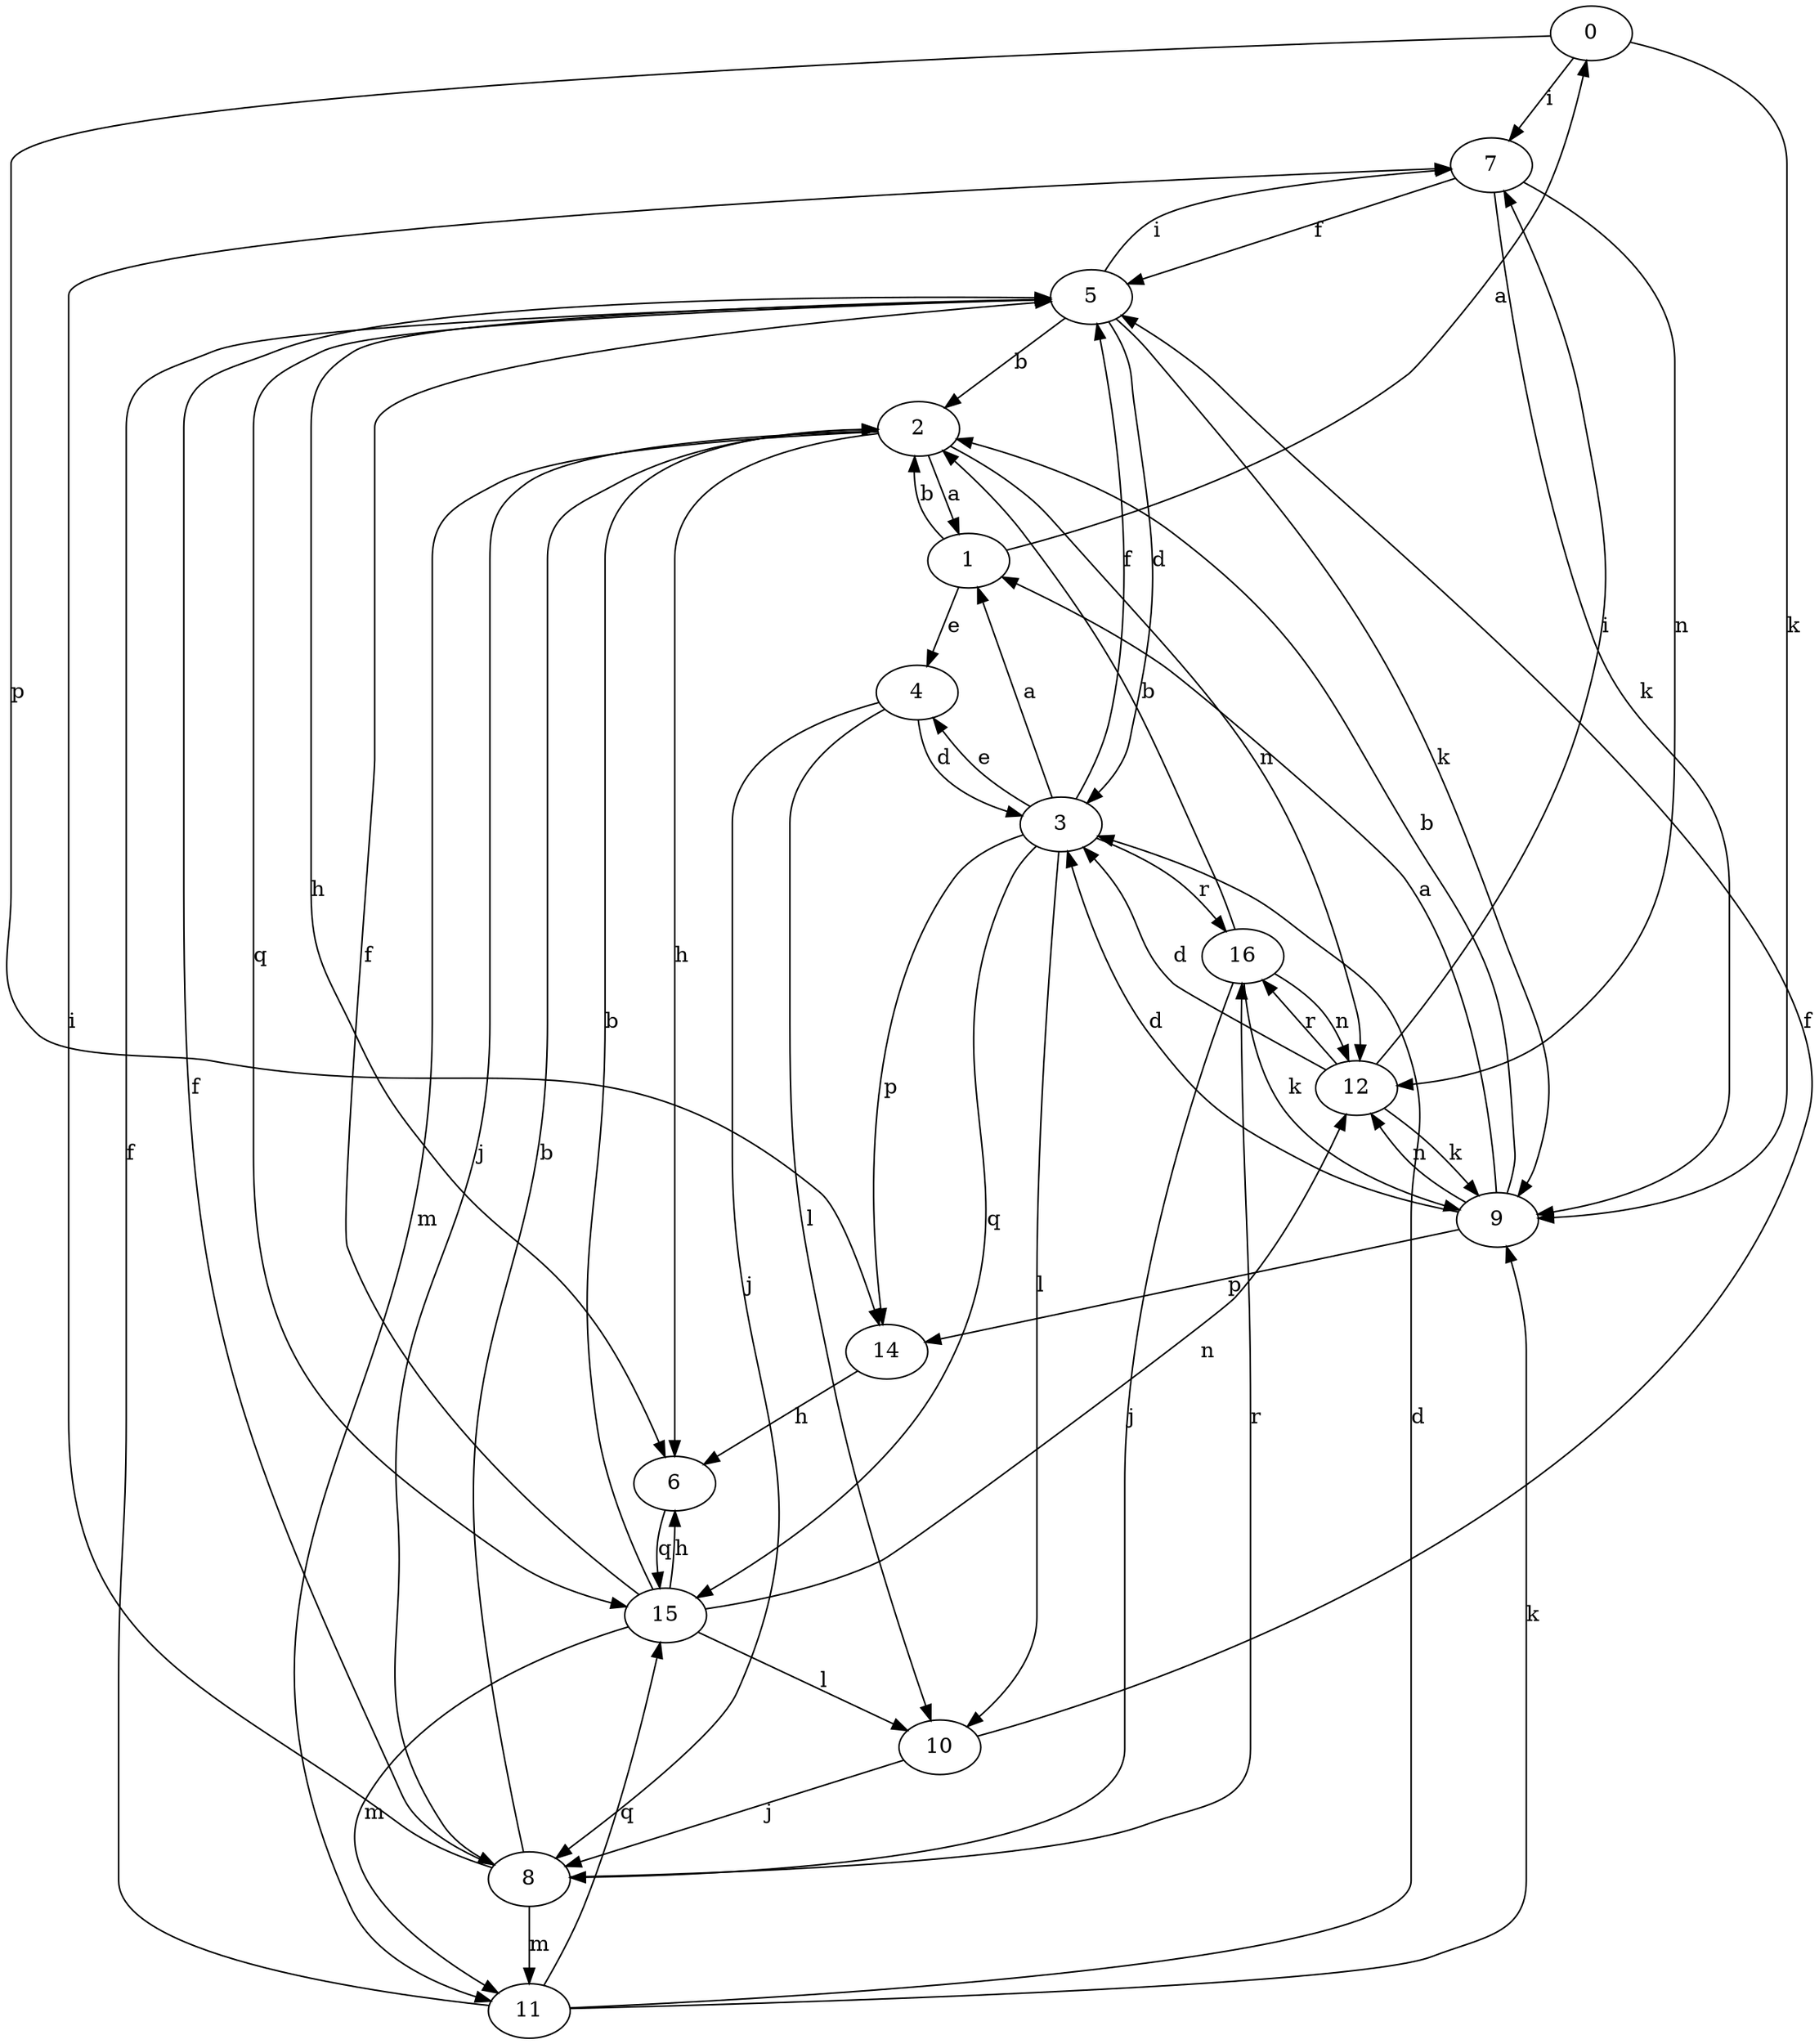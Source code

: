 strict digraph  {
0;
1;
2;
3;
4;
5;
6;
7;
8;
9;
10;
11;
12;
14;
15;
16;
0 -> 7  [label=i];
0 -> 9  [label=k];
0 -> 14  [label=p];
1 -> 0  [label=a];
1 -> 2  [label=b];
1 -> 4  [label=e];
2 -> 1  [label=a];
2 -> 6  [label=h];
2 -> 8  [label=j];
2 -> 11  [label=m];
2 -> 12  [label=n];
3 -> 1  [label=a];
3 -> 4  [label=e];
3 -> 5  [label=f];
3 -> 10  [label=l];
3 -> 14  [label=p];
3 -> 15  [label=q];
3 -> 16  [label=r];
4 -> 3  [label=d];
4 -> 8  [label=j];
4 -> 10  [label=l];
5 -> 2  [label=b];
5 -> 3  [label=d];
5 -> 6  [label=h];
5 -> 7  [label=i];
5 -> 9  [label=k];
5 -> 15  [label=q];
6 -> 15  [label=q];
7 -> 5  [label=f];
7 -> 9  [label=k];
7 -> 12  [label=n];
8 -> 2  [label=b];
8 -> 5  [label=f];
8 -> 7  [label=i];
8 -> 11  [label=m];
8 -> 16  [label=r];
9 -> 1  [label=a];
9 -> 2  [label=b];
9 -> 3  [label=d];
9 -> 12  [label=n];
9 -> 14  [label=p];
10 -> 5  [label=f];
10 -> 8  [label=j];
11 -> 3  [label=d];
11 -> 5  [label=f];
11 -> 9  [label=k];
11 -> 15  [label=q];
12 -> 3  [label=d];
12 -> 7  [label=i];
12 -> 9  [label=k];
12 -> 16  [label=r];
14 -> 6  [label=h];
15 -> 2  [label=b];
15 -> 5  [label=f];
15 -> 6  [label=h];
15 -> 10  [label=l];
15 -> 11  [label=m];
15 -> 12  [label=n];
16 -> 2  [label=b];
16 -> 8  [label=j];
16 -> 9  [label=k];
16 -> 12  [label=n];
}
